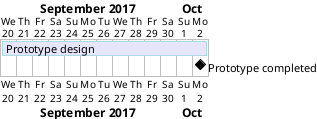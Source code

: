 {
  "sha1": "jnl7nio20dib1eymb1fbyatu2y6pn1q",
  "insertion": {
    "when": "2024-06-03T18:59:32.041Z",
    "user": "plantuml@gmail.com"
  }
}
@startgantt
Project starts the 20th of september 2017
[Prototype design] as [TASK1] lasts 13 days
[TASK1] is colored in Lavender/LightBlue
[Prototype completed] happens at [TASK1]'s end
@endgantt
